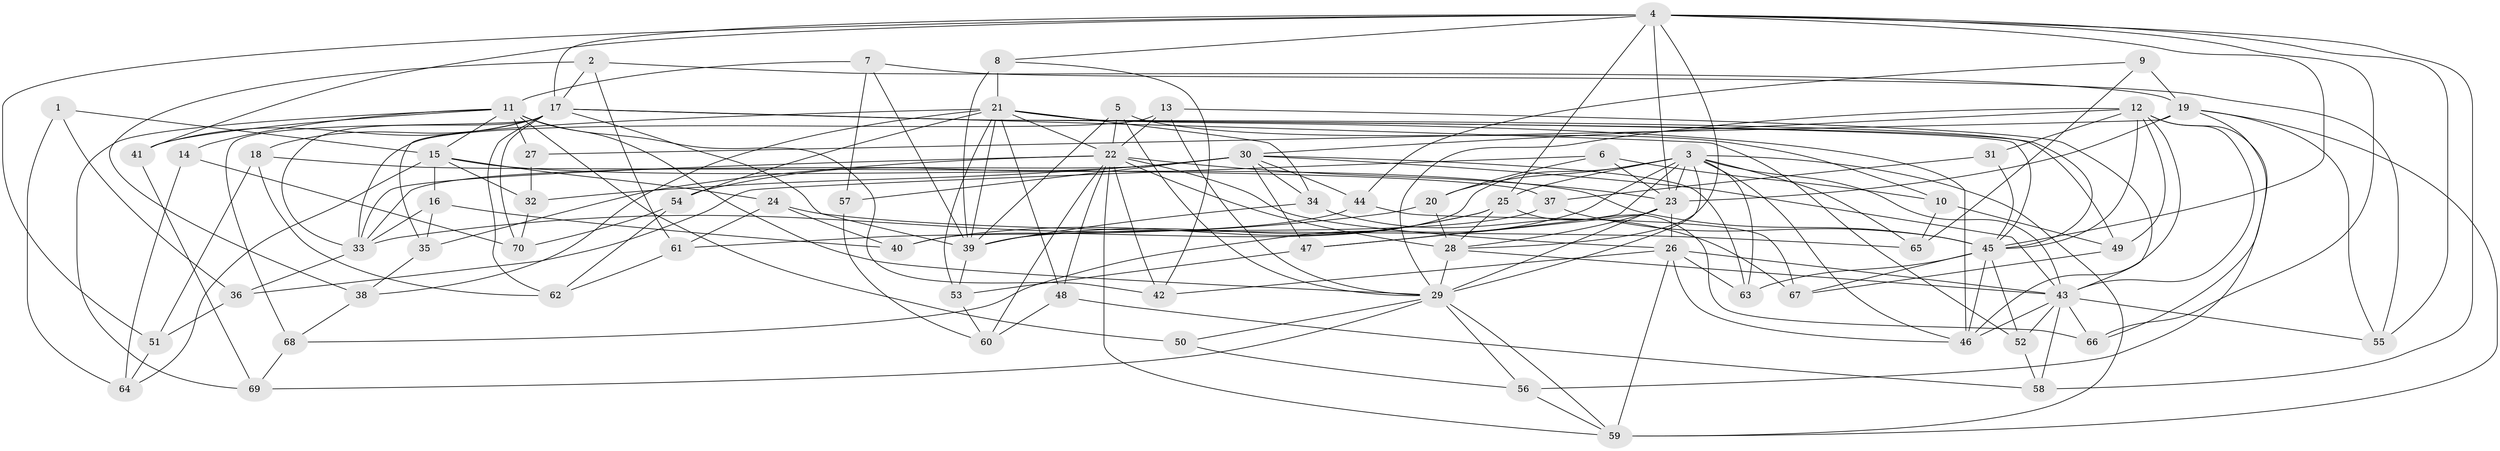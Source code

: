 // original degree distribution, {4: 1.0}
// Generated by graph-tools (version 1.1) at 2025/38/03/09/25 02:38:06]
// undirected, 70 vertices, 189 edges
graph export_dot {
graph [start="1"]
  node [color=gray90,style=filled];
  1;
  2;
  3;
  4;
  5;
  6;
  7;
  8;
  9;
  10;
  11;
  12;
  13;
  14;
  15;
  16;
  17;
  18;
  19;
  20;
  21;
  22;
  23;
  24;
  25;
  26;
  27;
  28;
  29;
  30;
  31;
  32;
  33;
  34;
  35;
  36;
  37;
  38;
  39;
  40;
  41;
  42;
  43;
  44;
  45;
  46;
  47;
  48;
  49;
  50;
  51;
  52;
  53;
  54;
  55;
  56;
  57;
  58;
  59;
  60;
  61;
  62;
  63;
  64;
  65;
  66;
  67;
  68;
  69;
  70;
  1 -- 15 [weight=2.0];
  1 -- 36 [weight=1.0];
  1 -- 64 [weight=1.0];
  2 -- 17 [weight=1.0];
  2 -- 19 [weight=1.0];
  2 -- 38 [weight=1.0];
  2 -- 61 [weight=1.0];
  3 -- 20 [weight=1.0];
  3 -- 23 [weight=1.0];
  3 -- 25 [weight=1.0];
  3 -- 29 [weight=1.0];
  3 -- 40 [weight=1.0];
  3 -- 43 [weight=1.0];
  3 -- 46 [weight=1.0];
  3 -- 47 [weight=1.0];
  3 -- 59 [weight=1.0];
  3 -- 63 [weight=1.0];
  3 -- 65 [weight=1.0];
  3 -- 68 [weight=1.0];
  4 -- 8 [weight=1.0];
  4 -- 17 [weight=1.0];
  4 -- 23 [weight=2.0];
  4 -- 25 [weight=1.0];
  4 -- 28 [weight=1.0];
  4 -- 41 [weight=1.0];
  4 -- 45 [weight=1.0];
  4 -- 51 [weight=1.0];
  4 -- 55 [weight=1.0];
  4 -- 58 [weight=1.0];
  4 -- 66 [weight=1.0];
  5 -- 10 [weight=1.0];
  5 -- 22 [weight=1.0];
  5 -- 29 [weight=1.0];
  5 -- 39 [weight=1.0];
  6 -- 10 [weight=1.0];
  6 -- 20 [weight=1.0];
  6 -- 23 [weight=1.0];
  6 -- 36 [weight=1.0];
  7 -- 11 [weight=1.0];
  7 -- 39 [weight=1.0];
  7 -- 55 [weight=1.0];
  7 -- 57 [weight=1.0];
  8 -- 21 [weight=2.0];
  8 -- 39 [weight=2.0];
  8 -- 42 [weight=1.0];
  9 -- 19 [weight=2.0];
  9 -- 44 [weight=1.0];
  9 -- 65 [weight=1.0];
  10 -- 49 [weight=1.0];
  10 -- 65 [weight=1.0];
  11 -- 14 [weight=2.0];
  11 -- 15 [weight=1.0];
  11 -- 27 [weight=2.0];
  11 -- 29 [weight=1.0];
  11 -- 41 [weight=1.0];
  11 -- 42 [weight=1.0];
  11 -- 50 [weight=2.0];
  11 -- 69 [weight=1.0];
  12 -- 29 [weight=1.0];
  12 -- 30 [weight=1.0];
  12 -- 31 [weight=1.0];
  12 -- 43 [weight=1.0];
  12 -- 45 [weight=1.0];
  12 -- 46 [weight=1.0];
  12 -- 49 [weight=1.0];
  12 -- 56 [weight=1.0];
  13 -- 22 [weight=1.0];
  13 -- 29 [weight=1.0];
  13 -- 33 [weight=1.0];
  13 -- 43 [weight=1.0];
  14 -- 64 [weight=1.0];
  14 -- 70 [weight=1.0];
  15 -- 16 [weight=1.0];
  15 -- 24 [weight=1.0];
  15 -- 32 [weight=1.0];
  15 -- 45 [weight=1.0];
  15 -- 64 [weight=1.0];
  16 -- 33 [weight=1.0];
  16 -- 35 [weight=1.0];
  16 -- 40 [weight=1.0];
  17 -- 18 [weight=1.0];
  17 -- 33 [weight=1.0];
  17 -- 39 [weight=1.0];
  17 -- 41 [weight=1.0];
  17 -- 45 [weight=1.0];
  17 -- 49 [weight=1.0];
  17 -- 52 [weight=1.0];
  17 -- 62 [weight=1.0];
  17 -- 68 [weight=1.0];
  17 -- 70 [weight=1.0];
  18 -- 37 [weight=1.0];
  18 -- 51 [weight=1.0];
  18 -- 62 [weight=1.0];
  19 -- 23 [weight=3.0];
  19 -- 27 [weight=1.0];
  19 -- 55 [weight=1.0];
  19 -- 59 [weight=1.0];
  19 -- 66 [weight=1.0];
  20 -- 28 [weight=1.0];
  20 -- 33 [weight=1.0];
  21 -- 22 [weight=1.0];
  21 -- 34 [weight=1.0];
  21 -- 35 [weight=1.0];
  21 -- 38 [weight=1.0];
  21 -- 39 [weight=1.0];
  21 -- 45 [weight=1.0];
  21 -- 46 [weight=1.0];
  21 -- 48 [weight=1.0];
  21 -- 53 [weight=1.0];
  21 -- 54 [weight=1.0];
  22 -- 23 [weight=1.0];
  22 -- 26 [weight=1.0];
  22 -- 28 [weight=1.0];
  22 -- 33 [weight=1.0];
  22 -- 35 [weight=1.0];
  22 -- 42 [weight=1.0];
  22 -- 48 [weight=1.0];
  22 -- 59 [weight=1.0];
  22 -- 60 [weight=1.0];
  23 -- 26 [weight=1.0];
  23 -- 28 [weight=1.0];
  23 -- 29 [weight=1.0];
  23 -- 47 [weight=1.0];
  24 -- 40 [weight=1.0];
  24 -- 61 [weight=1.0];
  24 -- 65 [weight=1.0];
  25 -- 28 [weight=1.0];
  25 -- 39 [weight=1.0];
  25 -- 40 [weight=1.0];
  25 -- 66 [weight=1.0];
  26 -- 42 [weight=1.0];
  26 -- 43 [weight=2.0];
  26 -- 46 [weight=1.0];
  26 -- 59 [weight=1.0];
  26 -- 63 [weight=1.0];
  27 -- 32 [weight=1.0];
  28 -- 29 [weight=2.0];
  28 -- 43 [weight=1.0];
  29 -- 50 [weight=1.0];
  29 -- 56 [weight=1.0];
  29 -- 59 [weight=1.0];
  29 -- 69 [weight=1.0];
  30 -- 32 [weight=1.0];
  30 -- 33 [weight=2.0];
  30 -- 34 [weight=1.0];
  30 -- 43 [weight=1.0];
  30 -- 44 [weight=1.0];
  30 -- 47 [weight=1.0];
  30 -- 54 [weight=1.0];
  30 -- 57 [weight=2.0];
  30 -- 63 [weight=1.0];
  31 -- 37 [weight=1.0];
  31 -- 45 [weight=2.0];
  32 -- 70 [weight=1.0];
  33 -- 36 [weight=1.0];
  34 -- 39 [weight=1.0];
  34 -- 67 [weight=1.0];
  35 -- 38 [weight=1.0];
  36 -- 51 [weight=1.0];
  37 -- 39 [weight=1.0];
  37 -- 45 [weight=1.0];
  38 -- 68 [weight=1.0];
  39 -- 53 [weight=1.0];
  41 -- 69 [weight=1.0];
  43 -- 46 [weight=1.0];
  43 -- 52 [weight=1.0];
  43 -- 55 [weight=1.0];
  43 -- 58 [weight=1.0];
  43 -- 66 [weight=1.0];
  44 -- 61 [weight=1.0];
  44 -- 67 [weight=1.0];
  45 -- 46 [weight=1.0];
  45 -- 52 [weight=1.0];
  45 -- 63 [weight=1.0];
  45 -- 67 [weight=1.0];
  47 -- 53 [weight=1.0];
  48 -- 58 [weight=1.0];
  48 -- 60 [weight=1.0];
  49 -- 67 [weight=1.0];
  50 -- 56 [weight=1.0];
  51 -- 64 [weight=1.0];
  52 -- 58 [weight=1.0];
  53 -- 60 [weight=1.0];
  54 -- 62 [weight=1.0];
  54 -- 70 [weight=1.0];
  56 -- 59 [weight=1.0];
  57 -- 60 [weight=1.0];
  61 -- 62 [weight=1.0];
  68 -- 69 [weight=1.0];
}
